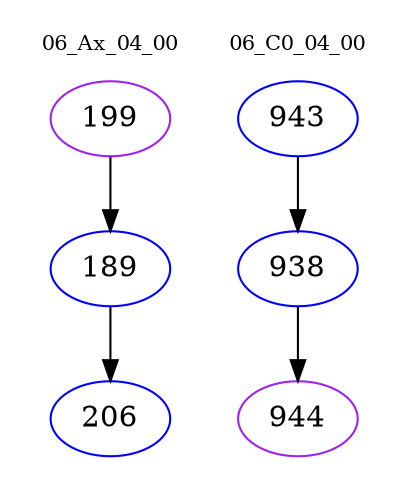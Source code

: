 digraph{
subgraph cluster_0 {
color = white
label = "06_Ax_04_00";
fontsize=10;
T0_199 [label="199", color="purple"]
T0_199 -> T0_189 [color="black"]
T0_189 [label="189", color="blue"]
T0_189 -> T0_206 [color="black"]
T0_206 [label="206", color="blue"]
}
subgraph cluster_1 {
color = white
label = "06_C0_04_00";
fontsize=10;
T1_943 [label="943", color="blue"]
T1_943 -> T1_938 [color="black"]
T1_938 [label="938", color="blue"]
T1_938 -> T1_944 [color="black"]
T1_944 [label="944", color="purple"]
}
}
